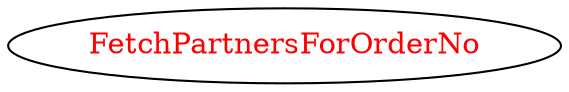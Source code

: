 digraph dependencyGraph {
 concentrate=true;
 ranksep="2.0";
 rankdir="LR"; 
 splines="ortho";
"FetchPartnersForOrderNo" [fontcolor="red"];
}